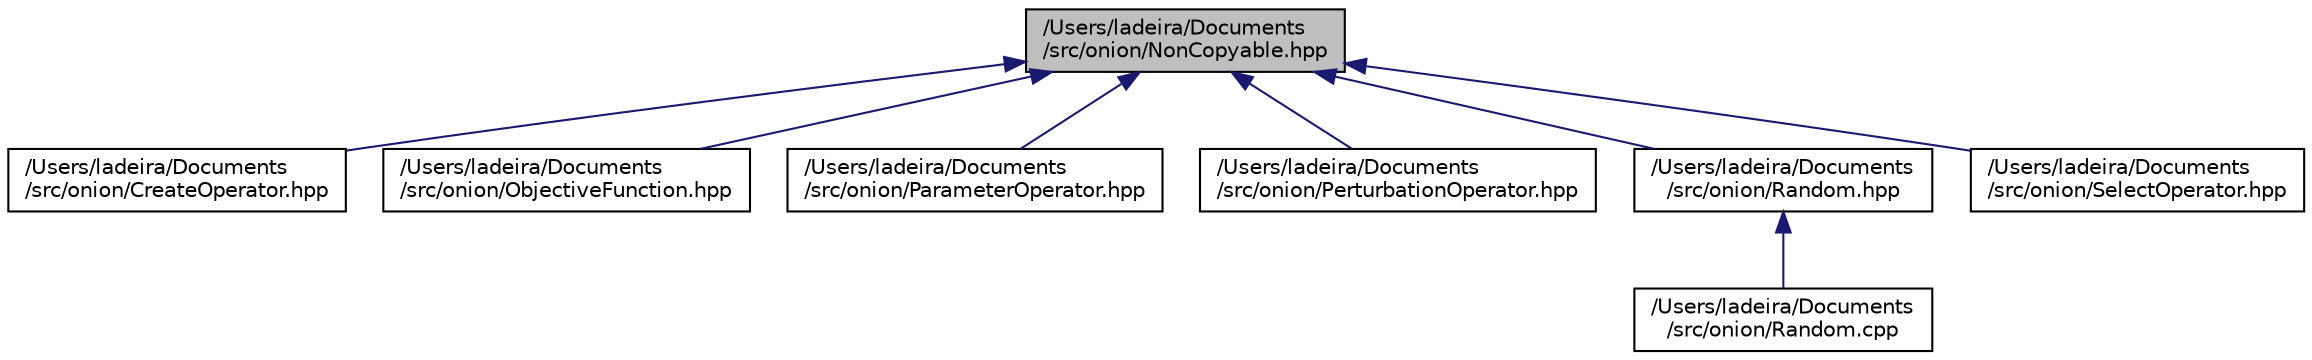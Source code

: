 digraph "/Users/ladeira/Documents/src/onion/NonCopyable.hpp"
{
 // LATEX_PDF_SIZE
  edge [fontname="Helvetica",fontsize="10",labelfontname="Helvetica",labelfontsize="10"];
  node [fontname="Helvetica",fontsize="10",shape=record];
  Node1 [label="/Users/ladeira/Documents\l/src/onion/NonCopyable.hpp",height=0.2,width=0.4,color="black", fillcolor="grey75", style="filled", fontcolor="black",tooltip="Contains the declaration of the NonCopyable class."];
  Node1 -> Node2 [dir="back",color="midnightblue",fontsize="10",style="solid",fontname="Helvetica"];
  Node2 [label="/Users/ladeira/Documents\l/src/onion/CreateOperator.hpp",height=0.2,width=0.4,color="black", fillcolor="white", style="filled",URL="$_create_operator_8hpp.html",tooltip="This header contains the definition of the CreateOperator component."];
  Node1 -> Node3 [dir="back",color="midnightblue",fontsize="10",style="solid",fontname="Helvetica"];
  Node3 [label="/Users/ladeira/Documents\l/src/onion/ObjectiveFunction.hpp",height=0.2,width=0.4,color="black", fillcolor="white", style="filled",URL="$_objective_function_8hpp.html",tooltip="This header introduces the ObjectiveFunction class interface."];
  Node1 -> Node4 [dir="back",color="midnightblue",fontsize="10",style="solid",fontname="Helvetica"];
  Node4 [label="/Users/ladeira/Documents\l/src/onion/ParameterOperator.hpp",height=0.2,width=0.4,color="black", fillcolor="white", style="filled",URL="$_parameter_operator_8hpp.html",tooltip="This header has the definition of the CreateOperator component."];
  Node1 -> Node5 [dir="back",color="midnightblue",fontsize="10",style="solid",fontname="Helvetica"];
  Node5 [label="/Users/ladeira/Documents\l/src/onion/PerturbationOperator.hpp",height=0.2,width=0.4,color="black", fillcolor="white", style="filled",URL="$_perturbation_operator_8hpp.html",tooltip="This header has the definition the PerturbationOperator Abstract Data type."];
  Node1 -> Node6 [dir="back",color="midnightblue",fontsize="10",style="solid",fontname="Helvetica"];
  Node6 [label="/Users/ladeira/Documents\l/src/onion/Random.hpp",height=0.2,width=0.4,color="black", fillcolor="white", style="filled",URL="$_random_8hpp.html",tooltip="This header introduces the random number generation (RNG) facilities of the Onion Framework."];
  Node6 -> Node7 [dir="back",color="midnightblue",fontsize="10",style="solid",fontname="Helvetica"];
  Node7 [label="/Users/ladeira/Documents\l/src/onion/Random.cpp",height=0.2,width=0.4,color="black", fillcolor="white", style="filled",URL="$_random_8cpp.html",tooltip="Implementation of the global RandomEngine object."];
  Node1 -> Node8 [dir="back",color="midnightblue",fontsize="10",style="solid",fontname="Helvetica"];
  Node8 [label="/Users/ladeira/Documents\l/src/onion/SelectOperator.hpp",height=0.2,width=0.4,color="black", fillcolor="white", style="filled",URL="$_select_operator_8hpp.html",tooltip="This header introduces the SelectOperator class interface."];
}
